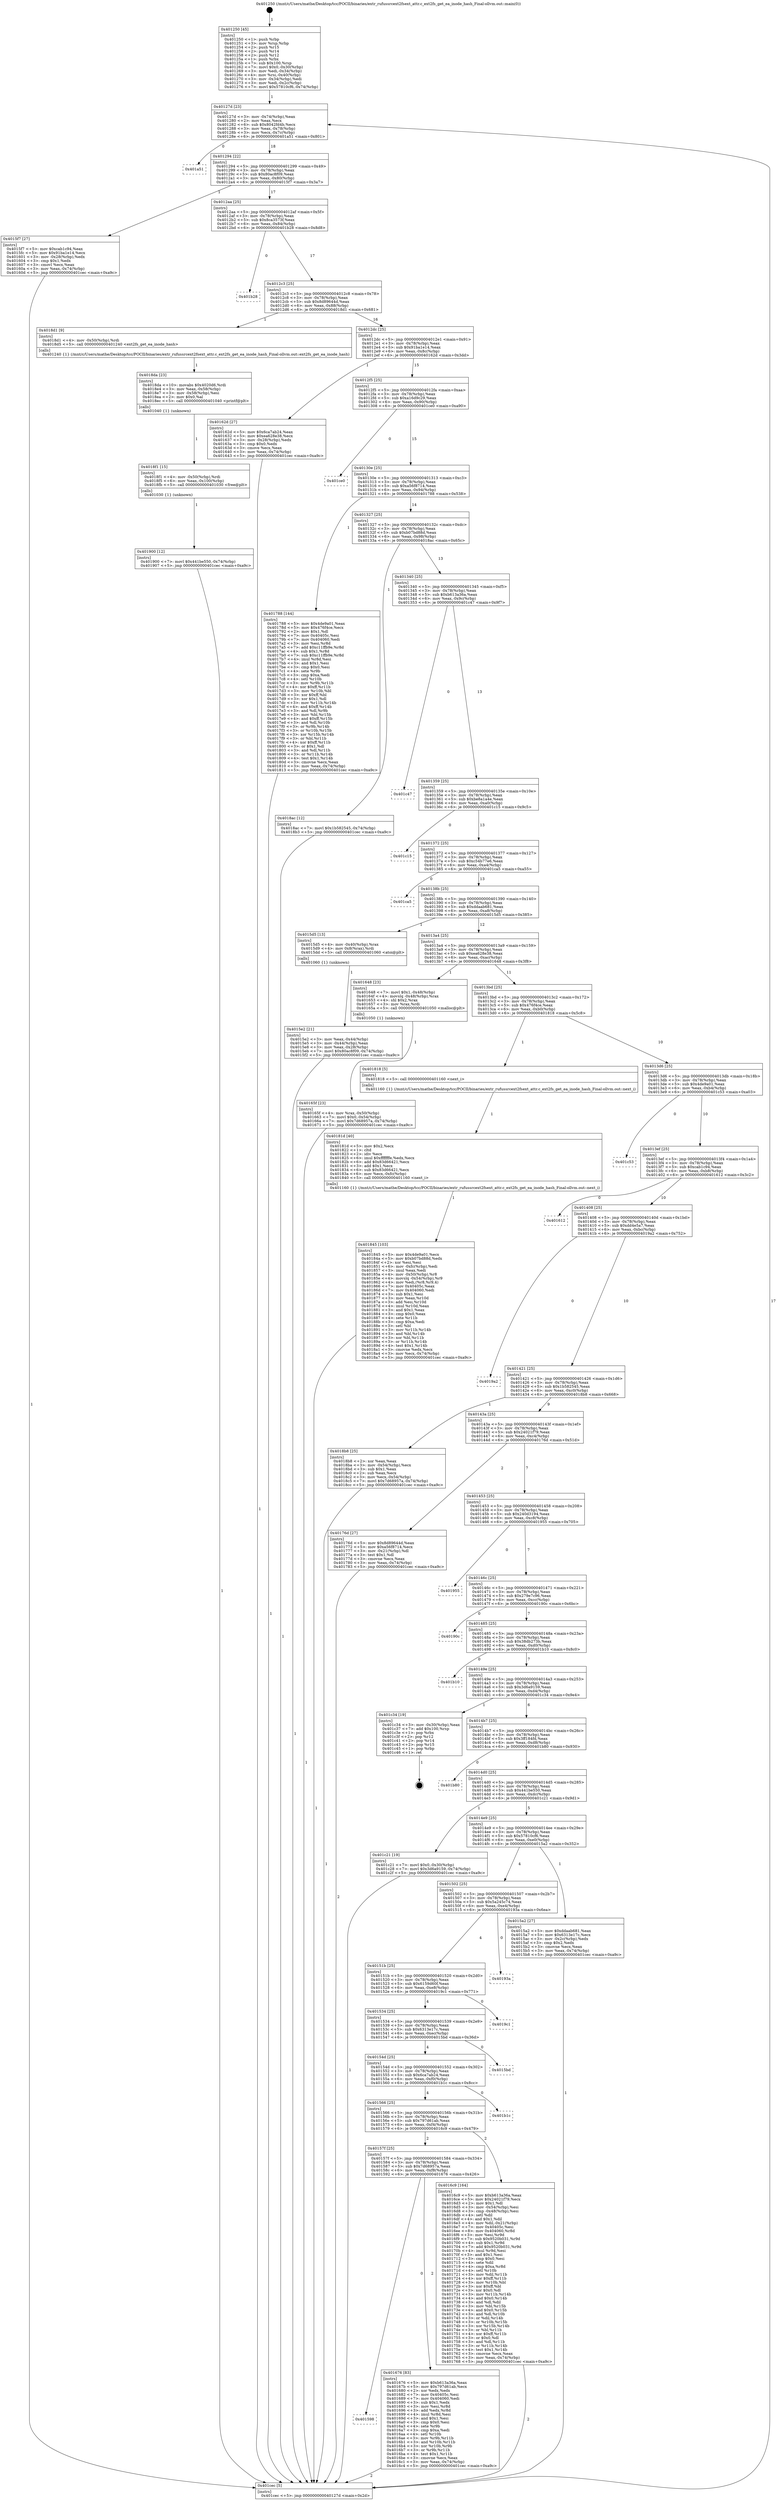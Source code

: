 digraph "0x401250" {
  label = "0x401250 (/mnt/c/Users/mathe/Desktop/tcc/POCII/binaries/extr_rufussrcext2fsext_attr.c_ext2fs_get_ea_inode_hash_Final-ollvm.out::main(0))"
  labelloc = "t"
  node[shape=record]

  Entry [label="",width=0.3,height=0.3,shape=circle,fillcolor=black,style=filled]
  "0x40127d" [label="{
     0x40127d [23]\l
     | [instrs]\l
     &nbsp;&nbsp;0x40127d \<+3\>: mov -0x74(%rbp),%eax\l
     &nbsp;&nbsp;0x401280 \<+2\>: mov %eax,%ecx\l
     &nbsp;&nbsp;0x401282 \<+6\>: sub $0x8042fd4b,%ecx\l
     &nbsp;&nbsp;0x401288 \<+3\>: mov %eax,-0x78(%rbp)\l
     &nbsp;&nbsp;0x40128b \<+3\>: mov %ecx,-0x7c(%rbp)\l
     &nbsp;&nbsp;0x40128e \<+6\>: je 0000000000401a51 \<main+0x801\>\l
  }"]
  "0x401a51" [label="{
     0x401a51\l
  }", style=dashed]
  "0x401294" [label="{
     0x401294 [22]\l
     | [instrs]\l
     &nbsp;&nbsp;0x401294 \<+5\>: jmp 0000000000401299 \<main+0x49\>\l
     &nbsp;&nbsp;0x401299 \<+3\>: mov -0x78(%rbp),%eax\l
     &nbsp;&nbsp;0x40129c \<+5\>: sub $0x80ac8f09,%eax\l
     &nbsp;&nbsp;0x4012a1 \<+3\>: mov %eax,-0x80(%rbp)\l
     &nbsp;&nbsp;0x4012a4 \<+6\>: je 00000000004015f7 \<main+0x3a7\>\l
  }"]
  Exit [label="",width=0.3,height=0.3,shape=circle,fillcolor=black,style=filled,peripheries=2]
  "0x4015f7" [label="{
     0x4015f7 [27]\l
     | [instrs]\l
     &nbsp;&nbsp;0x4015f7 \<+5\>: mov $0xcab1c94,%eax\l
     &nbsp;&nbsp;0x4015fc \<+5\>: mov $0x91ba1e14,%ecx\l
     &nbsp;&nbsp;0x401601 \<+3\>: mov -0x28(%rbp),%edx\l
     &nbsp;&nbsp;0x401604 \<+3\>: cmp $0x1,%edx\l
     &nbsp;&nbsp;0x401607 \<+3\>: cmovl %ecx,%eax\l
     &nbsp;&nbsp;0x40160a \<+3\>: mov %eax,-0x74(%rbp)\l
     &nbsp;&nbsp;0x40160d \<+5\>: jmp 0000000000401cec \<main+0xa9c\>\l
  }"]
  "0x4012aa" [label="{
     0x4012aa [25]\l
     | [instrs]\l
     &nbsp;&nbsp;0x4012aa \<+5\>: jmp 00000000004012af \<main+0x5f\>\l
     &nbsp;&nbsp;0x4012af \<+3\>: mov -0x78(%rbp),%eax\l
     &nbsp;&nbsp;0x4012b2 \<+5\>: sub $0x8ca3573f,%eax\l
     &nbsp;&nbsp;0x4012b7 \<+6\>: mov %eax,-0x84(%rbp)\l
     &nbsp;&nbsp;0x4012bd \<+6\>: je 0000000000401b28 \<main+0x8d8\>\l
  }"]
  "0x401900" [label="{
     0x401900 [12]\l
     | [instrs]\l
     &nbsp;&nbsp;0x401900 \<+7\>: movl $0x441be550,-0x74(%rbp)\l
     &nbsp;&nbsp;0x401907 \<+5\>: jmp 0000000000401cec \<main+0xa9c\>\l
  }"]
  "0x401b28" [label="{
     0x401b28\l
  }", style=dashed]
  "0x4012c3" [label="{
     0x4012c3 [25]\l
     | [instrs]\l
     &nbsp;&nbsp;0x4012c3 \<+5\>: jmp 00000000004012c8 \<main+0x78\>\l
     &nbsp;&nbsp;0x4012c8 \<+3\>: mov -0x78(%rbp),%eax\l
     &nbsp;&nbsp;0x4012cb \<+5\>: sub $0x8d89644d,%eax\l
     &nbsp;&nbsp;0x4012d0 \<+6\>: mov %eax,-0x88(%rbp)\l
     &nbsp;&nbsp;0x4012d6 \<+6\>: je 00000000004018d1 \<main+0x681\>\l
  }"]
  "0x4018f1" [label="{
     0x4018f1 [15]\l
     | [instrs]\l
     &nbsp;&nbsp;0x4018f1 \<+4\>: mov -0x50(%rbp),%rdi\l
     &nbsp;&nbsp;0x4018f5 \<+6\>: mov %eax,-0x100(%rbp)\l
     &nbsp;&nbsp;0x4018fb \<+5\>: call 0000000000401030 \<free@plt\>\l
     | [calls]\l
     &nbsp;&nbsp;0x401030 \{1\} (unknown)\l
  }"]
  "0x4018d1" [label="{
     0x4018d1 [9]\l
     | [instrs]\l
     &nbsp;&nbsp;0x4018d1 \<+4\>: mov -0x50(%rbp),%rdi\l
     &nbsp;&nbsp;0x4018d5 \<+5\>: call 0000000000401240 \<ext2fs_get_ea_inode_hash\>\l
     | [calls]\l
     &nbsp;&nbsp;0x401240 \{1\} (/mnt/c/Users/mathe/Desktop/tcc/POCII/binaries/extr_rufussrcext2fsext_attr.c_ext2fs_get_ea_inode_hash_Final-ollvm.out::ext2fs_get_ea_inode_hash)\l
  }"]
  "0x4012dc" [label="{
     0x4012dc [25]\l
     | [instrs]\l
     &nbsp;&nbsp;0x4012dc \<+5\>: jmp 00000000004012e1 \<main+0x91\>\l
     &nbsp;&nbsp;0x4012e1 \<+3\>: mov -0x78(%rbp),%eax\l
     &nbsp;&nbsp;0x4012e4 \<+5\>: sub $0x91ba1e14,%eax\l
     &nbsp;&nbsp;0x4012e9 \<+6\>: mov %eax,-0x8c(%rbp)\l
     &nbsp;&nbsp;0x4012ef \<+6\>: je 000000000040162d \<main+0x3dd\>\l
  }"]
  "0x4018da" [label="{
     0x4018da [23]\l
     | [instrs]\l
     &nbsp;&nbsp;0x4018da \<+10\>: movabs $0x4020d6,%rdi\l
     &nbsp;&nbsp;0x4018e4 \<+3\>: mov %eax,-0x58(%rbp)\l
     &nbsp;&nbsp;0x4018e7 \<+3\>: mov -0x58(%rbp),%esi\l
     &nbsp;&nbsp;0x4018ea \<+2\>: mov $0x0,%al\l
     &nbsp;&nbsp;0x4018ec \<+5\>: call 0000000000401040 \<printf@plt\>\l
     | [calls]\l
     &nbsp;&nbsp;0x401040 \{1\} (unknown)\l
  }"]
  "0x40162d" [label="{
     0x40162d [27]\l
     | [instrs]\l
     &nbsp;&nbsp;0x40162d \<+5\>: mov $0x6ca7ab24,%eax\l
     &nbsp;&nbsp;0x401632 \<+5\>: mov $0xea628e38,%ecx\l
     &nbsp;&nbsp;0x401637 \<+3\>: mov -0x28(%rbp),%edx\l
     &nbsp;&nbsp;0x40163a \<+3\>: cmp $0x0,%edx\l
     &nbsp;&nbsp;0x40163d \<+3\>: cmove %ecx,%eax\l
     &nbsp;&nbsp;0x401640 \<+3\>: mov %eax,-0x74(%rbp)\l
     &nbsp;&nbsp;0x401643 \<+5\>: jmp 0000000000401cec \<main+0xa9c\>\l
  }"]
  "0x4012f5" [label="{
     0x4012f5 [25]\l
     | [instrs]\l
     &nbsp;&nbsp;0x4012f5 \<+5\>: jmp 00000000004012fa \<main+0xaa\>\l
     &nbsp;&nbsp;0x4012fa \<+3\>: mov -0x78(%rbp),%eax\l
     &nbsp;&nbsp;0x4012fd \<+5\>: sub $0xa16d9c29,%eax\l
     &nbsp;&nbsp;0x401302 \<+6\>: mov %eax,-0x90(%rbp)\l
     &nbsp;&nbsp;0x401308 \<+6\>: je 0000000000401ce0 \<main+0xa90\>\l
  }"]
  "0x401845" [label="{
     0x401845 [103]\l
     | [instrs]\l
     &nbsp;&nbsp;0x401845 \<+5\>: mov $0x4de9a01,%ecx\l
     &nbsp;&nbsp;0x40184a \<+5\>: mov $0xb07bd88d,%edx\l
     &nbsp;&nbsp;0x40184f \<+2\>: xor %esi,%esi\l
     &nbsp;&nbsp;0x401851 \<+6\>: mov -0xfc(%rbp),%edi\l
     &nbsp;&nbsp;0x401857 \<+3\>: imul %eax,%edi\l
     &nbsp;&nbsp;0x40185a \<+4\>: mov -0x50(%rbp),%r8\l
     &nbsp;&nbsp;0x40185e \<+4\>: movslq -0x54(%rbp),%r9\l
     &nbsp;&nbsp;0x401862 \<+4\>: mov %edi,(%r8,%r9,4)\l
     &nbsp;&nbsp;0x401866 \<+7\>: mov 0x40405c,%eax\l
     &nbsp;&nbsp;0x40186d \<+7\>: mov 0x404060,%edi\l
     &nbsp;&nbsp;0x401874 \<+3\>: sub $0x1,%esi\l
     &nbsp;&nbsp;0x401877 \<+3\>: mov %eax,%r10d\l
     &nbsp;&nbsp;0x40187a \<+3\>: add %esi,%r10d\l
     &nbsp;&nbsp;0x40187d \<+4\>: imul %r10d,%eax\l
     &nbsp;&nbsp;0x401881 \<+3\>: and $0x1,%eax\l
     &nbsp;&nbsp;0x401884 \<+3\>: cmp $0x0,%eax\l
     &nbsp;&nbsp;0x401887 \<+4\>: sete %r11b\l
     &nbsp;&nbsp;0x40188b \<+3\>: cmp $0xa,%edi\l
     &nbsp;&nbsp;0x40188e \<+3\>: setl %bl\l
     &nbsp;&nbsp;0x401891 \<+3\>: mov %r11b,%r14b\l
     &nbsp;&nbsp;0x401894 \<+3\>: and %bl,%r14b\l
     &nbsp;&nbsp;0x401897 \<+3\>: xor %bl,%r11b\l
     &nbsp;&nbsp;0x40189a \<+3\>: or %r11b,%r14b\l
     &nbsp;&nbsp;0x40189d \<+4\>: test $0x1,%r14b\l
     &nbsp;&nbsp;0x4018a1 \<+3\>: cmovne %edx,%ecx\l
     &nbsp;&nbsp;0x4018a4 \<+3\>: mov %ecx,-0x74(%rbp)\l
     &nbsp;&nbsp;0x4018a7 \<+5\>: jmp 0000000000401cec \<main+0xa9c\>\l
  }"]
  "0x401ce0" [label="{
     0x401ce0\l
  }", style=dashed]
  "0x40130e" [label="{
     0x40130e [25]\l
     | [instrs]\l
     &nbsp;&nbsp;0x40130e \<+5\>: jmp 0000000000401313 \<main+0xc3\>\l
     &nbsp;&nbsp;0x401313 \<+3\>: mov -0x78(%rbp),%eax\l
     &nbsp;&nbsp;0x401316 \<+5\>: sub $0xa56f8714,%eax\l
     &nbsp;&nbsp;0x40131b \<+6\>: mov %eax,-0x94(%rbp)\l
     &nbsp;&nbsp;0x401321 \<+6\>: je 0000000000401788 \<main+0x538\>\l
  }"]
  "0x40181d" [label="{
     0x40181d [40]\l
     | [instrs]\l
     &nbsp;&nbsp;0x40181d \<+5\>: mov $0x2,%ecx\l
     &nbsp;&nbsp;0x401822 \<+1\>: cltd\l
     &nbsp;&nbsp;0x401823 \<+2\>: idiv %ecx\l
     &nbsp;&nbsp;0x401825 \<+6\>: imul $0xfffffffe,%edx,%ecx\l
     &nbsp;&nbsp;0x40182b \<+6\>: add $0x83d66421,%ecx\l
     &nbsp;&nbsp;0x401831 \<+3\>: add $0x1,%ecx\l
     &nbsp;&nbsp;0x401834 \<+6\>: sub $0x83d66421,%ecx\l
     &nbsp;&nbsp;0x40183a \<+6\>: mov %ecx,-0xfc(%rbp)\l
     &nbsp;&nbsp;0x401840 \<+5\>: call 0000000000401160 \<next_i\>\l
     | [calls]\l
     &nbsp;&nbsp;0x401160 \{1\} (/mnt/c/Users/mathe/Desktop/tcc/POCII/binaries/extr_rufussrcext2fsext_attr.c_ext2fs_get_ea_inode_hash_Final-ollvm.out::next_i)\l
  }"]
  "0x401788" [label="{
     0x401788 [144]\l
     | [instrs]\l
     &nbsp;&nbsp;0x401788 \<+5\>: mov $0x4de9a01,%eax\l
     &nbsp;&nbsp;0x40178d \<+5\>: mov $0x476f4ce,%ecx\l
     &nbsp;&nbsp;0x401792 \<+2\>: mov $0x1,%dl\l
     &nbsp;&nbsp;0x401794 \<+7\>: mov 0x40405c,%esi\l
     &nbsp;&nbsp;0x40179b \<+7\>: mov 0x404060,%edi\l
     &nbsp;&nbsp;0x4017a2 \<+3\>: mov %esi,%r8d\l
     &nbsp;&nbsp;0x4017a5 \<+7\>: add $0xc11ffb9e,%r8d\l
     &nbsp;&nbsp;0x4017ac \<+4\>: sub $0x1,%r8d\l
     &nbsp;&nbsp;0x4017b0 \<+7\>: sub $0xc11ffb9e,%r8d\l
     &nbsp;&nbsp;0x4017b7 \<+4\>: imul %r8d,%esi\l
     &nbsp;&nbsp;0x4017bb \<+3\>: and $0x1,%esi\l
     &nbsp;&nbsp;0x4017be \<+3\>: cmp $0x0,%esi\l
     &nbsp;&nbsp;0x4017c1 \<+4\>: sete %r9b\l
     &nbsp;&nbsp;0x4017c5 \<+3\>: cmp $0xa,%edi\l
     &nbsp;&nbsp;0x4017c8 \<+4\>: setl %r10b\l
     &nbsp;&nbsp;0x4017cc \<+3\>: mov %r9b,%r11b\l
     &nbsp;&nbsp;0x4017cf \<+4\>: xor $0xff,%r11b\l
     &nbsp;&nbsp;0x4017d3 \<+3\>: mov %r10b,%bl\l
     &nbsp;&nbsp;0x4017d6 \<+3\>: xor $0xff,%bl\l
     &nbsp;&nbsp;0x4017d9 \<+3\>: xor $0x1,%dl\l
     &nbsp;&nbsp;0x4017dc \<+3\>: mov %r11b,%r14b\l
     &nbsp;&nbsp;0x4017df \<+4\>: and $0xff,%r14b\l
     &nbsp;&nbsp;0x4017e3 \<+3\>: and %dl,%r9b\l
     &nbsp;&nbsp;0x4017e6 \<+3\>: mov %bl,%r15b\l
     &nbsp;&nbsp;0x4017e9 \<+4\>: and $0xff,%r15b\l
     &nbsp;&nbsp;0x4017ed \<+3\>: and %dl,%r10b\l
     &nbsp;&nbsp;0x4017f0 \<+3\>: or %r9b,%r14b\l
     &nbsp;&nbsp;0x4017f3 \<+3\>: or %r10b,%r15b\l
     &nbsp;&nbsp;0x4017f6 \<+3\>: xor %r15b,%r14b\l
     &nbsp;&nbsp;0x4017f9 \<+3\>: or %bl,%r11b\l
     &nbsp;&nbsp;0x4017fc \<+4\>: xor $0xff,%r11b\l
     &nbsp;&nbsp;0x401800 \<+3\>: or $0x1,%dl\l
     &nbsp;&nbsp;0x401803 \<+3\>: and %dl,%r11b\l
     &nbsp;&nbsp;0x401806 \<+3\>: or %r11b,%r14b\l
     &nbsp;&nbsp;0x401809 \<+4\>: test $0x1,%r14b\l
     &nbsp;&nbsp;0x40180d \<+3\>: cmovne %ecx,%eax\l
     &nbsp;&nbsp;0x401810 \<+3\>: mov %eax,-0x74(%rbp)\l
     &nbsp;&nbsp;0x401813 \<+5\>: jmp 0000000000401cec \<main+0xa9c\>\l
  }"]
  "0x401327" [label="{
     0x401327 [25]\l
     | [instrs]\l
     &nbsp;&nbsp;0x401327 \<+5\>: jmp 000000000040132c \<main+0xdc\>\l
     &nbsp;&nbsp;0x40132c \<+3\>: mov -0x78(%rbp),%eax\l
     &nbsp;&nbsp;0x40132f \<+5\>: sub $0xb07bd88d,%eax\l
     &nbsp;&nbsp;0x401334 \<+6\>: mov %eax,-0x98(%rbp)\l
     &nbsp;&nbsp;0x40133a \<+6\>: je 00000000004018ac \<main+0x65c\>\l
  }"]
  "0x401598" [label="{
     0x401598\l
  }", style=dashed]
  "0x4018ac" [label="{
     0x4018ac [12]\l
     | [instrs]\l
     &nbsp;&nbsp;0x4018ac \<+7\>: movl $0x1b582545,-0x74(%rbp)\l
     &nbsp;&nbsp;0x4018b3 \<+5\>: jmp 0000000000401cec \<main+0xa9c\>\l
  }"]
  "0x401340" [label="{
     0x401340 [25]\l
     | [instrs]\l
     &nbsp;&nbsp;0x401340 \<+5\>: jmp 0000000000401345 \<main+0xf5\>\l
     &nbsp;&nbsp;0x401345 \<+3\>: mov -0x78(%rbp),%eax\l
     &nbsp;&nbsp;0x401348 \<+5\>: sub $0xb613a36a,%eax\l
     &nbsp;&nbsp;0x40134d \<+6\>: mov %eax,-0x9c(%rbp)\l
     &nbsp;&nbsp;0x401353 \<+6\>: je 0000000000401c47 \<main+0x9f7\>\l
  }"]
  "0x401676" [label="{
     0x401676 [83]\l
     | [instrs]\l
     &nbsp;&nbsp;0x401676 \<+5\>: mov $0xb613a36a,%eax\l
     &nbsp;&nbsp;0x40167b \<+5\>: mov $0x797d61ab,%ecx\l
     &nbsp;&nbsp;0x401680 \<+2\>: xor %edx,%edx\l
     &nbsp;&nbsp;0x401682 \<+7\>: mov 0x40405c,%esi\l
     &nbsp;&nbsp;0x401689 \<+7\>: mov 0x404060,%edi\l
     &nbsp;&nbsp;0x401690 \<+3\>: sub $0x1,%edx\l
     &nbsp;&nbsp;0x401693 \<+3\>: mov %esi,%r8d\l
     &nbsp;&nbsp;0x401696 \<+3\>: add %edx,%r8d\l
     &nbsp;&nbsp;0x401699 \<+4\>: imul %r8d,%esi\l
     &nbsp;&nbsp;0x40169d \<+3\>: and $0x1,%esi\l
     &nbsp;&nbsp;0x4016a0 \<+3\>: cmp $0x0,%esi\l
     &nbsp;&nbsp;0x4016a3 \<+4\>: sete %r9b\l
     &nbsp;&nbsp;0x4016a7 \<+3\>: cmp $0xa,%edi\l
     &nbsp;&nbsp;0x4016aa \<+4\>: setl %r10b\l
     &nbsp;&nbsp;0x4016ae \<+3\>: mov %r9b,%r11b\l
     &nbsp;&nbsp;0x4016b1 \<+3\>: and %r10b,%r11b\l
     &nbsp;&nbsp;0x4016b4 \<+3\>: xor %r10b,%r9b\l
     &nbsp;&nbsp;0x4016b7 \<+3\>: or %r9b,%r11b\l
     &nbsp;&nbsp;0x4016ba \<+4\>: test $0x1,%r11b\l
     &nbsp;&nbsp;0x4016be \<+3\>: cmovne %ecx,%eax\l
     &nbsp;&nbsp;0x4016c1 \<+3\>: mov %eax,-0x74(%rbp)\l
     &nbsp;&nbsp;0x4016c4 \<+5\>: jmp 0000000000401cec \<main+0xa9c\>\l
  }"]
  "0x401c47" [label="{
     0x401c47\l
  }", style=dashed]
  "0x401359" [label="{
     0x401359 [25]\l
     | [instrs]\l
     &nbsp;&nbsp;0x401359 \<+5\>: jmp 000000000040135e \<main+0x10e\>\l
     &nbsp;&nbsp;0x40135e \<+3\>: mov -0x78(%rbp),%eax\l
     &nbsp;&nbsp;0x401361 \<+5\>: sub $0xbe8a1a4e,%eax\l
     &nbsp;&nbsp;0x401366 \<+6\>: mov %eax,-0xa0(%rbp)\l
     &nbsp;&nbsp;0x40136c \<+6\>: je 0000000000401c15 \<main+0x9c5\>\l
  }"]
  "0x40157f" [label="{
     0x40157f [25]\l
     | [instrs]\l
     &nbsp;&nbsp;0x40157f \<+5\>: jmp 0000000000401584 \<main+0x334\>\l
     &nbsp;&nbsp;0x401584 \<+3\>: mov -0x78(%rbp),%eax\l
     &nbsp;&nbsp;0x401587 \<+5\>: sub $0x7d68957a,%eax\l
     &nbsp;&nbsp;0x40158c \<+6\>: mov %eax,-0xf8(%rbp)\l
     &nbsp;&nbsp;0x401592 \<+6\>: je 0000000000401676 \<main+0x426\>\l
  }"]
  "0x401c15" [label="{
     0x401c15\l
  }", style=dashed]
  "0x401372" [label="{
     0x401372 [25]\l
     | [instrs]\l
     &nbsp;&nbsp;0x401372 \<+5\>: jmp 0000000000401377 \<main+0x127\>\l
     &nbsp;&nbsp;0x401377 \<+3\>: mov -0x78(%rbp),%eax\l
     &nbsp;&nbsp;0x40137a \<+5\>: sub $0xc54b77e6,%eax\l
     &nbsp;&nbsp;0x40137f \<+6\>: mov %eax,-0xa4(%rbp)\l
     &nbsp;&nbsp;0x401385 \<+6\>: je 0000000000401ca5 \<main+0xa55\>\l
  }"]
  "0x4016c9" [label="{
     0x4016c9 [164]\l
     | [instrs]\l
     &nbsp;&nbsp;0x4016c9 \<+5\>: mov $0xb613a36a,%eax\l
     &nbsp;&nbsp;0x4016ce \<+5\>: mov $0x24021f79,%ecx\l
     &nbsp;&nbsp;0x4016d3 \<+2\>: mov $0x1,%dl\l
     &nbsp;&nbsp;0x4016d5 \<+3\>: mov -0x54(%rbp),%esi\l
     &nbsp;&nbsp;0x4016d8 \<+3\>: cmp -0x48(%rbp),%esi\l
     &nbsp;&nbsp;0x4016db \<+4\>: setl %dil\l
     &nbsp;&nbsp;0x4016df \<+4\>: and $0x1,%dil\l
     &nbsp;&nbsp;0x4016e3 \<+4\>: mov %dil,-0x21(%rbp)\l
     &nbsp;&nbsp;0x4016e7 \<+7\>: mov 0x40405c,%esi\l
     &nbsp;&nbsp;0x4016ee \<+8\>: mov 0x404060,%r8d\l
     &nbsp;&nbsp;0x4016f6 \<+3\>: mov %esi,%r9d\l
     &nbsp;&nbsp;0x4016f9 \<+7\>: sub $0x9520b031,%r9d\l
     &nbsp;&nbsp;0x401700 \<+4\>: sub $0x1,%r9d\l
     &nbsp;&nbsp;0x401704 \<+7\>: add $0x9520b031,%r9d\l
     &nbsp;&nbsp;0x40170b \<+4\>: imul %r9d,%esi\l
     &nbsp;&nbsp;0x40170f \<+3\>: and $0x1,%esi\l
     &nbsp;&nbsp;0x401712 \<+3\>: cmp $0x0,%esi\l
     &nbsp;&nbsp;0x401715 \<+4\>: sete %dil\l
     &nbsp;&nbsp;0x401719 \<+4\>: cmp $0xa,%r8d\l
     &nbsp;&nbsp;0x40171d \<+4\>: setl %r10b\l
     &nbsp;&nbsp;0x401721 \<+3\>: mov %dil,%r11b\l
     &nbsp;&nbsp;0x401724 \<+4\>: xor $0xff,%r11b\l
     &nbsp;&nbsp;0x401728 \<+3\>: mov %r10b,%bl\l
     &nbsp;&nbsp;0x40172b \<+3\>: xor $0xff,%bl\l
     &nbsp;&nbsp;0x40172e \<+3\>: xor $0x0,%dl\l
     &nbsp;&nbsp;0x401731 \<+3\>: mov %r11b,%r14b\l
     &nbsp;&nbsp;0x401734 \<+4\>: and $0x0,%r14b\l
     &nbsp;&nbsp;0x401738 \<+3\>: and %dl,%dil\l
     &nbsp;&nbsp;0x40173b \<+3\>: mov %bl,%r15b\l
     &nbsp;&nbsp;0x40173e \<+4\>: and $0x0,%r15b\l
     &nbsp;&nbsp;0x401742 \<+3\>: and %dl,%r10b\l
     &nbsp;&nbsp;0x401745 \<+3\>: or %dil,%r14b\l
     &nbsp;&nbsp;0x401748 \<+3\>: or %r10b,%r15b\l
     &nbsp;&nbsp;0x40174b \<+3\>: xor %r15b,%r14b\l
     &nbsp;&nbsp;0x40174e \<+3\>: or %bl,%r11b\l
     &nbsp;&nbsp;0x401751 \<+4\>: xor $0xff,%r11b\l
     &nbsp;&nbsp;0x401755 \<+3\>: or $0x0,%dl\l
     &nbsp;&nbsp;0x401758 \<+3\>: and %dl,%r11b\l
     &nbsp;&nbsp;0x40175b \<+3\>: or %r11b,%r14b\l
     &nbsp;&nbsp;0x40175e \<+4\>: test $0x1,%r14b\l
     &nbsp;&nbsp;0x401762 \<+3\>: cmovne %ecx,%eax\l
     &nbsp;&nbsp;0x401765 \<+3\>: mov %eax,-0x74(%rbp)\l
     &nbsp;&nbsp;0x401768 \<+5\>: jmp 0000000000401cec \<main+0xa9c\>\l
  }"]
  "0x401ca5" [label="{
     0x401ca5\l
  }", style=dashed]
  "0x40138b" [label="{
     0x40138b [25]\l
     | [instrs]\l
     &nbsp;&nbsp;0x40138b \<+5\>: jmp 0000000000401390 \<main+0x140\>\l
     &nbsp;&nbsp;0x401390 \<+3\>: mov -0x78(%rbp),%eax\l
     &nbsp;&nbsp;0x401393 \<+5\>: sub $0xddaab681,%eax\l
     &nbsp;&nbsp;0x401398 \<+6\>: mov %eax,-0xa8(%rbp)\l
     &nbsp;&nbsp;0x40139e \<+6\>: je 00000000004015d5 \<main+0x385\>\l
  }"]
  "0x401566" [label="{
     0x401566 [25]\l
     | [instrs]\l
     &nbsp;&nbsp;0x401566 \<+5\>: jmp 000000000040156b \<main+0x31b\>\l
     &nbsp;&nbsp;0x40156b \<+3\>: mov -0x78(%rbp),%eax\l
     &nbsp;&nbsp;0x40156e \<+5\>: sub $0x797d61ab,%eax\l
     &nbsp;&nbsp;0x401573 \<+6\>: mov %eax,-0xf4(%rbp)\l
     &nbsp;&nbsp;0x401579 \<+6\>: je 00000000004016c9 \<main+0x479\>\l
  }"]
  "0x4015d5" [label="{
     0x4015d5 [13]\l
     | [instrs]\l
     &nbsp;&nbsp;0x4015d5 \<+4\>: mov -0x40(%rbp),%rax\l
     &nbsp;&nbsp;0x4015d9 \<+4\>: mov 0x8(%rax),%rdi\l
     &nbsp;&nbsp;0x4015dd \<+5\>: call 0000000000401060 \<atoi@plt\>\l
     | [calls]\l
     &nbsp;&nbsp;0x401060 \{1\} (unknown)\l
  }"]
  "0x4013a4" [label="{
     0x4013a4 [25]\l
     | [instrs]\l
     &nbsp;&nbsp;0x4013a4 \<+5\>: jmp 00000000004013a9 \<main+0x159\>\l
     &nbsp;&nbsp;0x4013a9 \<+3\>: mov -0x78(%rbp),%eax\l
     &nbsp;&nbsp;0x4013ac \<+5\>: sub $0xea628e38,%eax\l
     &nbsp;&nbsp;0x4013b1 \<+6\>: mov %eax,-0xac(%rbp)\l
     &nbsp;&nbsp;0x4013b7 \<+6\>: je 0000000000401648 \<main+0x3f8\>\l
  }"]
  "0x401b1c" [label="{
     0x401b1c\l
  }", style=dashed]
  "0x401648" [label="{
     0x401648 [23]\l
     | [instrs]\l
     &nbsp;&nbsp;0x401648 \<+7\>: movl $0x1,-0x48(%rbp)\l
     &nbsp;&nbsp;0x40164f \<+4\>: movslq -0x48(%rbp),%rax\l
     &nbsp;&nbsp;0x401653 \<+4\>: shl $0x2,%rax\l
     &nbsp;&nbsp;0x401657 \<+3\>: mov %rax,%rdi\l
     &nbsp;&nbsp;0x40165a \<+5\>: call 0000000000401050 \<malloc@plt\>\l
     | [calls]\l
     &nbsp;&nbsp;0x401050 \{1\} (unknown)\l
  }"]
  "0x4013bd" [label="{
     0x4013bd [25]\l
     | [instrs]\l
     &nbsp;&nbsp;0x4013bd \<+5\>: jmp 00000000004013c2 \<main+0x172\>\l
     &nbsp;&nbsp;0x4013c2 \<+3\>: mov -0x78(%rbp),%eax\l
     &nbsp;&nbsp;0x4013c5 \<+5\>: sub $0x476f4ce,%eax\l
     &nbsp;&nbsp;0x4013ca \<+6\>: mov %eax,-0xb0(%rbp)\l
     &nbsp;&nbsp;0x4013d0 \<+6\>: je 0000000000401818 \<main+0x5c8\>\l
  }"]
  "0x40154d" [label="{
     0x40154d [25]\l
     | [instrs]\l
     &nbsp;&nbsp;0x40154d \<+5\>: jmp 0000000000401552 \<main+0x302\>\l
     &nbsp;&nbsp;0x401552 \<+3\>: mov -0x78(%rbp),%eax\l
     &nbsp;&nbsp;0x401555 \<+5\>: sub $0x6ca7ab24,%eax\l
     &nbsp;&nbsp;0x40155a \<+6\>: mov %eax,-0xf0(%rbp)\l
     &nbsp;&nbsp;0x401560 \<+6\>: je 0000000000401b1c \<main+0x8cc\>\l
  }"]
  "0x401818" [label="{
     0x401818 [5]\l
     | [instrs]\l
     &nbsp;&nbsp;0x401818 \<+5\>: call 0000000000401160 \<next_i\>\l
     | [calls]\l
     &nbsp;&nbsp;0x401160 \{1\} (/mnt/c/Users/mathe/Desktop/tcc/POCII/binaries/extr_rufussrcext2fsext_attr.c_ext2fs_get_ea_inode_hash_Final-ollvm.out::next_i)\l
  }"]
  "0x4013d6" [label="{
     0x4013d6 [25]\l
     | [instrs]\l
     &nbsp;&nbsp;0x4013d6 \<+5\>: jmp 00000000004013db \<main+0x18b\>\l
     &nbsp;&nbsp;0x4013db \<+3\>: mov -0x78(%rbp),%eax\l
     &nbsp;&nbsp;0x4013de \<+5\>: sub $0x4de9a01,%eax\l
     &nbsp;&nbsp;0x4013e3 \<+6\>: mov %eax,-0xb4(%rbp)\l
     &nbsp;&nbsp;0x4013e9 \<+6\>: je 0000000000401c53 \<main+0xa03\>\l
  }"]
  "0x4015bd" [label="{
     0x4015bd\l
  }", style=dashed]
  "0x401c53" [label="{
     0x401c53\l
  }", style=dashed]
  "0x4013ef" [label="{
     0x4013ef [25]\l
     | [instrs]\l
     &nbsp;&nbsp;0x4013ef \<+5\>: jmp 00000000004013f4 \<main+0x1a4\>\l
     &nbsp;&nbsp;0x4013f4 \<+3\>: mov -0x78(%rbp),%eax\l
     &nbsp;&nbsp;0x4013f7 \<+5\>: sub $0xcab1c94,%eax\l
     &nbsp;&nbsp;0x4013fc \<+6\>: mov %eax,-0xb8(%rbp)\l
     &nbsp;&nbsp;0x401402 \<+6\>: je 0000000000401612 \<main+0x3c2\>\l
  }"]
  "0x401534" [label="{
     0x401534 [25]\l
     | [instrs]\l
     &nbsp;&nbsp;0x401534 \<+5\>: jmp 0000000000401539 \<main+0x2e9\>\l
     &nbsp;&nbsp;0x401539 \<+3\>: mov -0x78(%rbp),%eax\l
     &nbsp;&nbsp;0x40153c \<+5\>: sub $0x6313e17c,%eax\l
     &nbsp;&nbsp;0x401541 \<+6\>: mov %eax,-0xec(%rbp)\l
     &nbsp;&nbsp;0x401547 \<+6\>: je 00000000004015bd \<main+0x36d\>\l
  }"]
  "0x401612" [label="{
     0x401612\l
  }", style=dashed]
  "0x401408" [label="{
     0x401408 [25]\l
     | [instrs]\l
     &nbsp;&nbsp;0x401408 \<+5\>: jmp 000000000040140d \<main+0x1bd\>\l
     &nbsp;&nbsp;0x40140d \<+3\>: mov -0x78(%rbp),%eax\l
     &nbsp;&nbsp;0x401410 \<+5\>: sub $0xdd4e5a7,%eax\l
     &nbsp;&nbsp;0x401415 \<+6\>: mov %eax,-0xbc(%rbp)\l
     &nbsp;&nbsp;0x40141b \<+6\>: je 00000000004019a2 \<main+0x752\>\l
  }"]
  "0x4019c1" [label="{
     0x4019c1\l
  }", style=dashed]
  "0x4019a2" [label="{
     0x4019a2\l
  }", style=dashed]
  "0x401421" [label="{
     0x401421 [25]\l
     | [instrs]\l
     &nbsp;&nbsp;0x401421 \<+5\>: jmp 0000000000401426 \<main+0x1d6\>\l
     &nbsp;&nbsp;0x401426 \<+3\>: mov -0x78(%rbp),%eax\l
     &nbsp;&nbsp;0x401429 \<+5\>: sub $0x1b582545,%eax\l
     &nbsp;&nbsp;0x40142e \<+6\>: mov %eax,-0xc0(%rbp)\l
     &nbsp;&nbsp;0x401434 \<+6\>: je 00000000004018b8 \<main+0x668\>\l
  }"]
  "0x40151b" [label="{
     0x40151b [25]\l
     | [instrs]\l
     &nbsp;&nbsp;0x40151b \<+5\>: jmp 0000000000401520 \<main+0x2d0\>\l
     &nbsp;&nbsp;0x401520 \<+3\>: mov -0x78(%rbp),%eax\l
     &nbsp;&nbsp;0x401523 \<+5\>: sub $0x6159d60f,%eax\l
     &nbsp;&nbsp;0x401528 \<+6\>: mov %eax,-0xe8(%rbp)\l
     &nbsp;&nbsp;0x40152e \<+6\>: je 00000000004019c1 \<main+0x771\>\l
  }"]
  "0x4018b8" [label="{
     0x4018b8 [25]\l
     | [instrs]\l
     &nbsp;&nbsp;0x4018b8 \<+2\>: xor %eax,%eax\l
     &nbsp;&nbsp;0x4018ba \<+3\>: mov -0x54(%rbp),%ecx\l
     &nbsp;&nbsp;0x4018bd \<+3\>: sub $0x1,%eax\l
     &nbsp;&nbsp;0x4018c0 \<+2\>: sub %eax,%ecx\l
     &nbsp;&nbsp;0x4018c2 \<+3\>: mov %ecx,-0x54(%rbp)\l
     &nbsp;&nbsp;0x4018c5 \<+7\>: movl $0x7d68957a,-0x74(%rbp)\l
     &nbsp;&nbsp;0x4018cc \<+5\>: jmp 0000000000401cec \<main+0xa9c\>\l
  }"]
  "0x40143a" [label="{
     0x40143a [25]\l
     | [instrs]\l
     &nbsp;&nbsp;0x40143a \<+5\>: jmp 000000000040143f \<main+0x1ef\>\l
     &nbsp;&nbsp;0x40143f \<+3\>: mov -0x78(%rbp),%eax\l
     &nbsp;&nbsp;0x401442 \<+5\>: sub $0x24021f79,%eax\l
     &nbsp;&nbsp;0x401447 \<+6\>: mov %eax,-0xc4(%rbp)\l
     &nbsp;&nbsp;0x40144d \<+6\>: je 000000000040176d \<main+0x51d\>\l
  }"]
  "0x40193a" [label="{
     0x40193a\l
  }", style=dashed]
  "0x40176d" [label="{
     0x40176d [27]\l
     | [instrs]\l
     &nbsp;&nbsp;0x40176d \<+5\>: mov $0x8d89644d,%eax\l
     &nbsp;&nbsp;0x401772 \<+5\>: mov $0xa56f8714,%ecx\l
     &nbsp;&nbsp;0x401777 \<+3\>: mov -0x21(%rbp),%dl\l
     &nbsp;&nbsp;0x40177a \<+3\>: test $0x1,%dl\l
     &nbsp;&nbsp;0x40177d \<+3\>: cmovne %ecx,%eax\l
     &nbsp;&nbsp;0x401780 \<+3\>: mov %eax,-0x74(%rbp)\l
     &nbsp;&nbsp;0x401783 \<+5\>: jmp 0000000000401cec \<main+0xa9c\>\l
  }"]
  "0x401453" [label="{
     0x401453 [25]\l
     | [instrs]\l
     &nbsp;&nbsp;0x401453 \<+5\>: jmp 0000000000401458 \<main+0x208\>\l
     &nbsp;&nbsp;0x401458 \<+3\>: mov -0x78(%rbp),%eax\l
     &nbsp;&nbsp;0x40145b \<+5\>: sub $0x240d3194,%eax\l
     &nbsp;&nbsp;0x401460 \<+6\>: mov %eax,-0xc8(%rbp)\l
     &nbsp;&nbsp;0x401466 \<+6\>: je 0000000000401955 \<main+0x705\>\l
  }"]
  "0x40165f" [label="{
     0x40165f [23]\l
     | [instrs]\l
     &nbsp;&nbsp;0x40165f \<+4\>: mov %rax,-0x50(%rbp)\l
     &nbsp;&nbsp;0x401663 \<+7\>: movl $0x0,-0x54(%rbp)\l
     &nbsp;&nbsp;0x40166a \<+7\>: movl $0x7d68957a,-0x74(%rbp)\l
     &nbsp;&nbsp;0x401671 \<+5\>: jmp 0000000000401cec \<main+0xa9c\>\l
  }"]
  "0x401955" [label="{
     0x401955\l
  }", style=dashed]
  "0x40146c" [label="{
     0x40146c [25]\l
     | [instrs]\l
     &nbsp;&nbsp;0x40146c \<+5\>: jmp 0000000000401471 \<main+0x221\>\l
     &nbsp;&nbsp;0x401471 \<+3\>: mov -0x78(%rbp),%eax\l
     &nbsp;&nbsp;0x401474 \<+5\>: sub $0x279e7c96,%eax\l
     &nbsp;&nbsp;0x401479 \<+6\>: mov %eax,-0xcc(%rbp)\l
     &nbsp;&nbsp;0x40147f \<+6\>: je 000000000040190c \<main+0x6bc\>\l
  }"]
  "0x4015e2" [label="{
     0x4015e2 [21]\l
     | [instrs]\l
     &nbsp;&nbsp;0x4015e2 \<+3\>: mov %eax,-0x44(%rbp)\l
     &nbsp;&nbsp;0x4015e5 \<+3\>: mov -0x44(%rbp),%eax\l
     &nbsp;&nbsp;0x4015e8 \<+3\>: mov %eax,-0x28(%rbp)\l
     &nbsp;&nbsp;0x4015eb \<+7\>: movl $0x80ac8f09,-0x74(%rbp)\l
     &nbsp;&nbsp;0x4015f2 \<+5\>: jmp 0000000000401cec \<main+0xa9c\>\l
  }"]
  "0x40190c" [label="{
     0x40190c\l
  }", style=dashed]
  "0x401485" [label="{
     0x401485 [25]\l
     | [instrs]\l
     &nbsp;&nbsp;0x401485 \<+5\>: jmp 000000000040148a \<main+0x23a\>\l
     &nbsp;&nbsp;0x40148a \<+3\>: mov -0x78(%rbp),%eax\l
     &nbsp;&nbsp;0x40148d \<+5\>: sub $0x38db273b,%eax\l
     &nbsp;&nbsp;0x401492 \<+6\>: mov %eax,-0xd0(%rbp)\l
     &nbsp;&nbsp;0x401498 \<+6\>: je 0000000000401b10 \<main+0x8c0\>\l
  }"]
  "0x401250" [label="{
     0x401250 [45]\l
     | [instrs]\l
     &nbsp;&nbsp;0x401250 \<+1\>: push %rbp\l
     &nbsp;&nbsp;0x401251 \<+3\>: mov %rsp,%rbp\l
     &nbsp;&nbsp;0x401254 \<+2\>: push %r15\l
     &nbsp;&nbsp;0x401256 \<+2\>: push %r14\l
     &nbsp;&nbsp;0x401258 \<+2\>: push %r12\l
     &nbsp;&nbsp;0x40125a \<+1\>: push %rbx\l
     &nbsp;&nbsp;0x40125b \<+7\>: sub $0x100,%rsp\l
     &nbsp;&nbsp;0x401262 \<+7\>: movl $0x0,-0x30(%rbp)\l
     &nbsp;&nbsp;0x401269 \<+3\>: mov %edi,-0x34(%rbp)\l
     &nbsp;&nbsp;0x40126c \<+4\>: mov %rsi,-0x40(%rbp)\l
     &nbsp;&nbsp;0x401270 \<+3\>: mov -0x34(%rbp),%edi\l
     &nbsp;&nbsp;0x401273 \<+3\>: mov %edi,-0x2c(%rbp)\l
     &nbsp;&nbsp;0x401276 \<+7\>: movl $0x57810cf6,-0x74(%rbp)\l
  }"]
  "0x401b10" [label="{
     0x401b10\l
  }", style=dashed]
  "0x40149e" [label="{
     0x40149e [25]\l
     | [instrs]\l
     &nbsp;&nbsp;0x40149e \<+5\>: jmp 00000000004014a3 \<main+0x253\>\l
     &nbsp;&nbsp;0x4014a3 \<+3\>: mov -0x78(%rbp),%eax\l
     &nbsp;&nbsp;0x4014a6 \<+5\>: sub $0x3d6a9159,%eax\l
     &nbsp;&nbsp;0x4014ab \<+6\>: mov %eax,-0xd4(%rbp)\l
     &nbsp;&nbsp;0x4014b1 \<+6\>: je 0000000000401c34 \<main+0x9e4\>\l
  }"]
  "0x401cec" [label="{
     0x401cec [5]\l
     | [instrs]\l
     &nbsp;&nbsp;0x401cec \<+5\>: jmp 000000000040127d \<main+0x2d\>\l
  }"]
  "0x401c34" [label="{
     0x401c34 [19]\l
     | [instrs]\l
     &nbsp;&nbsp;0x401c34 \<+3\>: mov -0x30(%rbp),%eax\l
     &nbsp;&nbsp;0x401c37 \<+7\>: add $0x100,%rsp\l
     &nbsp;&nbsp;0x401c3e \<+1\>: pop %rbx\l
     &nbsp;&nbsp;0x401c3f \<+2\>: pop %r12\l
     &nbsp;&nbsp;0x401c41 \<+2\>: pop %r14\l
     &nbsp;&nbsp;0x401c43 \<+2\>: pop %r15\l
     &nbsp;&nbsp;0x401c45 \<+1\>: pop %rbp\l
     &nbsp;&nbsp;0x401c46 \<+1\>: ret\l
  }"]
  "0x4014b7" [label="{
     0x4014b7 [25]\l
     | [instrs]\l
     &nbsp;&nbsp;0x4014b7 \<+5\>: jmp 00000000004014bc \<main+0x26c\>\l
     &nbsp;&nbsp;0x4014bc \<+3\>: mov -0x78(%rbp),%eax\l
     &nbsp;&nbsp;0x4014bf \<+5\>: sub $0x3ff184fd,%eax\l
     &nbsp;&nbsp;0x4014c4 \<+6\>: mov %eax,-0xd8(%rbp)\l
     &nbsp;&nbsp;0x4014ca \<+6\>: je 0000000000401b80 \<main+0x930\>\l
  }"]
  "0x401502" [label="{
     0x401502 [25]\l
     | [instrs]\l
     &nbsp;&nbsp;0x401502 \<+5\>: jmp 0000000000401507 \<main+0x2b7\>\l
     &nbsp;&nbsp;0x401507 \<+3\>: mov -0x78(%rbp),%eax\l
     &nbsp;&nbsp;0x40150a \<+5\>: sub $0x5a245c74,%eax\l
     &nbsp;&nbsp;0x40150f \<+6\>: mov %eax,-0xe4(%rbp)\l
     &nbsp;&nbsp;0x401515 \<+6\>: je 000000000040193a \<main+0x6ea\>\l
  }"]
  "0x401b80" [label="{
     0x401b80\l
  }", style=dashed]
  "0x4014d0" [label="{
     0x4014d0 [25]\l
     | [instrs]\l
     &nbsp;&nbsp;0x4014d0 \<+5\>: jmp 00000000004014d5 \<main+0x285\>\l
     &nbsp;&nbsp;0x4014d5 \<+3\>: mov -0x78(%rbp),%eax\l
     &nbsp;&nbsp;0x4014d8 \<+5\>: sub $0x441be550,%eax\l
     &nbsp;&nbsp;0x4014dd \<+6\>: mov %eax,-0xdc(%rbp)\l
     &nbsp;&nbsp;0x4014e3 \<+6\>: je 0000000000401c21 \<main+0x9d1\>\l
  }"]
  "0x4015a2" [label="{
     0x4015a2 [27]\l
     | [instrs]\l
     &nbsp;&nbsp;0x4015a2 \<+5\>: mov $0xddaab681,%eax\l
     &nbsp;&nbsp;0x4015a7 \<+5\>: mov $0x6313e17c,%ecx\l
     &nbsp;&nbsp;0x4015ac \<+3\>: mov -0x2c(%rbp),%edx\l
     &nbsp;&nbsp;0x4015af \<+3\>: cmp $0x2,%edx\l
     &nbsp;&nbsp;0x4015b2 \<+3\>: cmovne %ecx,%eax\l
     &nbsp;&nbsp;0x4015b5 \<+3\>: mov %eax,-0x74(%rbp)\l
     &nbsp;&nbsp;0x4015b8 \<+5\>: jmp 0000000000401cec \<main+0xa9c\>\l
  }"]
  "0x401c21" [label="{
     0x401c21 [19]\l
     | [instrs]\l
     &nbsp;&nbsp;0x401c21 \<+7\>: movl $0x0,-0x30(%rbp)\l
     &nbsp;&nbsp;0x401c28 \<+7\>: movl $0x3d6a9159,-0x74(%rbp)\l
     &nbsp;&nbsp;0x401c2f \<+5\>: jmp 0000000000401cec \<main+0xa9c\>\l
  }"]
  "0x4014e9" [label="{
     0x4014e9 [25]\l
     | [instrs]\l
     &nbsp;&nbsp;0x4014e9 \<+5\>: jmp 00000000004014ee \<main+0x29e\>\l
     &nbsp;&nbsp;0x4014ee \<+3\>: mov -0x78(%rbp),%eax\l
     &nbsp;&nbsp;0x4014f1 \<+5\>: sub $0x57810cf6,%eax\l
     &nbsp;&nbsp;0x4014f6 \<+6\>: mov %eax,-0xe0(%rbp)\l
     &nbsp;&nbsp;0x4014fc \<+6\>: je 00000000004015a2 \<main+0x352\>\l
  }"]
  Entry -> "0x401250" [label=" 1"]
  "0x40127d" -> "0x401a51" [label=" 0"]
  "0x40127d" -> "0x401294" [label=" 18"]
  "0x401c34" -> Exit [label=" 1"]
  "0x401294" -> "0x4015f7" [label=" 1"]
  "0x401294" -> "0x4012aa" [label=" 17"]
  "0x401c21" -> "0x401cec" [label=" 1"]
  "0x4012aa" -> "0x401b28" [label=" 0"]
  "0x4012aa" -> "0x4012c3" [label=" 17"]
  "0x401900" -> "0x401cec" [label=" 1"]
  "0x4012c3" -> "0x4018d1" [label=" 1"]
  "0x4012c3" -> "0x4012dc" [label=" 16"]
  "0x4018f1" -> "0x401900" [label=" 1"]
  "0x4012dc" -> "0x40162d" [label=" 1"]
  "0x4012dc" -> "0x4012f5" [label=" 15"]
  "0x4018da" -> "0x4018f1" [label=" 1"]
  "0x4012f5" -> "0x401ce0" [label=" 0"]
  "0x4012f5" -> "0x40130e" [label=" 15"]
  "0x4018d1" -> "0x4018da" [label=" 1"]
  "0x40130e" -> "0x401788" [label=" 1"]
  "0x40130e" -> "0x401327" [label=" 14"]
  "0x4018b8" -> "0x401cec" [label=" 1"]
  "0x401327" -> "0x4018ac" [label=" 1"]
  "0x401327" -> "0x401340" [label=" 13"]
  "0x4018ac" -> "0x401cec" [label=" 1"]
  "0x401340" -> "0x401c47" [label=" 0"]
  "0x401340" -> "0x401359" [label=" 13"]
  "0x401845" -> "0x401cec" [label=" 1"]
  "0x401359" -> "0x401c15" [label=" 0"]
  "0x401359" -> "0x401372" [label=" 13"]
  "0x401818" -> "0x40181d" [label=" 1"]
  "0x401372" -> "0x401ca5" [label=" 0"]
  "0x401372" -> "0x40138b" [label=" 13"]
  "0x401788" -> "0x401cec" [label=" 1"]
  "0x40138b" -> "0x4015d5" [label=" 1"]
  "0x40138b" -> "0x4013a4" [label=" 12"]
  "0x4016c9" -> "0x401cec" [label=" 2"]
  "0x4013a4" -> "0x401648" [label=" 1"]
  "0x4013a4" -> "0x4013bd" [label=" 11"]
  "0x401676" -> "0x401cec" [label=" 2"]
  "0x4013bd" -> "0x401818" [label=" 1"]
  "0x4013bd" -> "0x4013d6" [label=" 10"]
  "0x40157f" -> "0x401676" [label=" 2"]
  "0x4013d6" -> "0x401c53" [label=" 0"]
  "0x4013d6" -> "0x4013ef" [label=" 10"]
  "0x40181d" -> "0x401845" [label=" 1"]
  "0x4013ef" -> "0x401612" [label=" 0"]
  "0x4013ef" -> "0x401408" [label=" 10"]
  "0x401566" -> "0x4016c9" [label=" 2"]
  "0x401408" -> "0x4019a2" [label=" 0"]
  "0x401408" -> "0x401421" [label=" 10"]
  "0x40176d" -> "0x401cec" [label=" 2"]
  "0x401421" -> "0x4018b8" [label=" 1"]
  "0x401421" -> "0x40143a" [label=" 9"]
  "0x40154d" -> "0x401b1c" [label=" 0"]
  "0x40143a" -> "0x40176d" [label=" 2"]
  "0x40143a" -> "0x401453" [label=" 7"]
  "0x40157f" -> "0x401598" [label=" 0"]
  "0x401453" -> "0x401955" [label=" 0"]
  "0x401453" -> "0x40146c" [label=" 7"]
  "0x401534" -> "0x4015bd" [label=" 0"]
  "0x40146c" -> "0x40190c" [label=" 0"]
  "0x40146c" -> "0x401485" [label=" 7"]
  "0x401566" -> "0x40157f" [label=" 2"]
  "0x401485" -> "0x401b10" [label=" 0"]
  "0x401485" -> "0x40149e" [label=" 7"]
  "0x40151b" -> "0x401534" [label=" 4"]
  "0x40149e" -> "0x401c34" [label=" 1"]
  "0x40149e" -> "0x4014b7" [label=" 6"]
  "0x40151b" -> "0x4019c1" [label=" 0"]
  "0x4014b7" -> "0x401b80" [label=" 0"]
  "0x4014b7" -> "0x4014d0" [label=" 6"]
  "0x40154d" -> "0x401566" [label=" 4"]
  "0x4014d0" -> "0x401c21" [label=" 1"]
  "0x4014d0" -> "0x4014e9" [label=" 5"]
  "0x401502" -> "0x40151b" [label=" 4"]
  "0x4014e9" -> "0x4015a2" [label=" 1"]
  "0x4014e9" -> "0x401502" [label=" 4"]
  "0x4015a2" -> "0x401cec" [label=" 1"]
  "0x401250" -> "0x40127d" [label=" 1"]
  "0x401cec" -> "0x40127d" [label=" 17"]
  "0x4015d5" -> "0x4015e2" [label=" 1"]
  "0x4015e2" -> "0x401cec" [label=" 1"]
  "0x4015f7" -> "0x401cec" [label=" 1"]
  "0x40162d" -> "0x401cec" [label=" 1"]
  "0x401648" -> "0x40165f" [label=" 1"]
  "0x40165f" -> "0x401cec" [label=" 1"]
  "0x401534" -> "0x40154d" [label=" 4"]
  "0x401502" -> "0x40193a" [label=" 0"]
}

